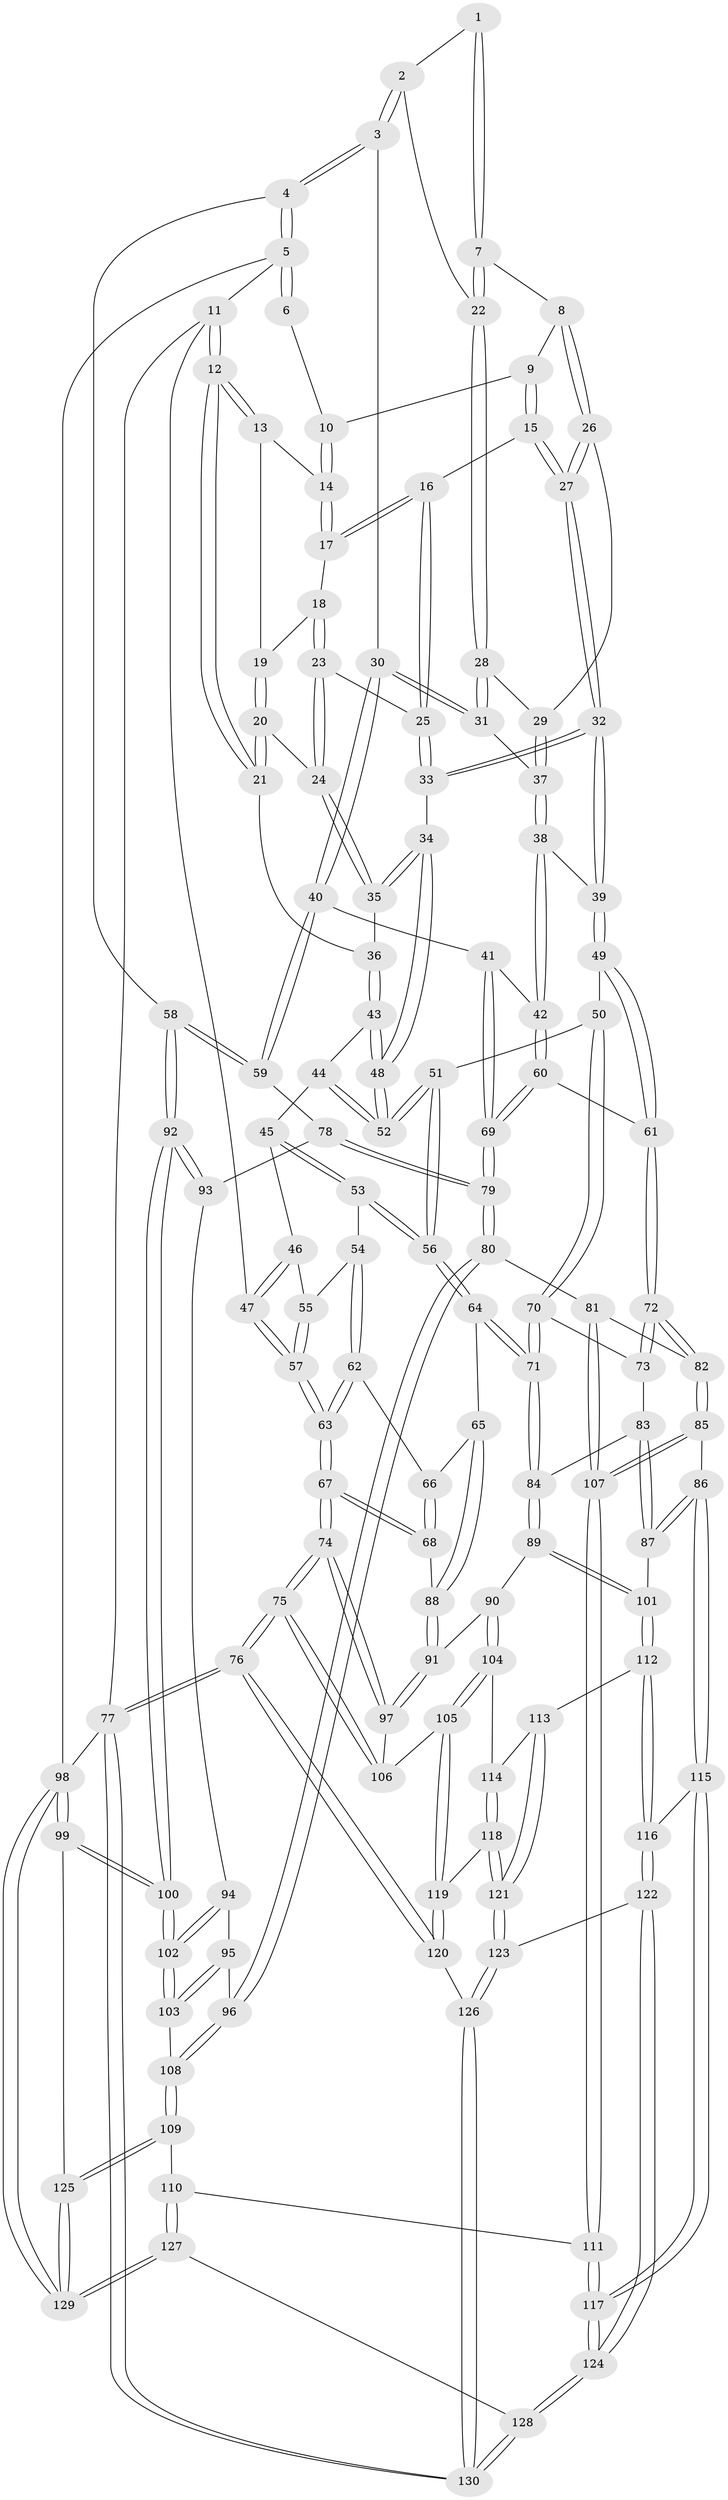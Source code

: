 // Generated by graph-tools (version 1.1) at 2025/16/03/09/25 04:16:52]
// undirected, 130 vertices, 322 edges
graph export_dot {
graph [start="1"]
  node [color=gray90,style=filled];
  1 [pos="+0.7910575158864889+0"];
  2 [pos="+0.8254487288100778+0.08646881432321907"];
  3 [pos="+1+0.16396832092104566"];
  4 [pos="+1+0.14089551311893403"];
  5 [pos="+1+0"];
  6 [pos="+0.771314826069718+0"];
  7 [pos="+0.679712837204372+0.12065452652851363"];
  8 [pos="+0.6294693681522986+0.12444934668099288"];
  9 [pos="+0.5619296982772636+0"];
  10 [pos="+0.5377524043291745+0"];
  11 [pos="+0+0"];
  12 [pos="+0+0"];
  13 [pos="+0.2370809388921254+0"];
  14 [pos="+0.3453184486114737+0"];
  15 [pos="+0.47751650181744004+0.16922222113984647"];
  16 [pos="+0.4318267701175559+0.134137076314132"];
  17 [pos="+0.40952193531185305+0.1003114898671987"];
  18 [pos="+0.3409944420379498+0.15404627211761784"];
  19 [pos="+0.32469523811482154+0.1322021040144828"];
  20 [pos="+0.2038050003515352+0.18555882831546475"];
  21 [pos="+0.18329969114366126+0.17951377479351982"];
  22 [pos="+0.7885643005111388+0.14391096607069534"];
  23 [pos="+0.33957163534317464+0.20291249122017044"];
  24 [pos="+0.28707589049975835+0.21922370129954616"];
  25 [pos="+0.345049093331479+0.20474147773813542"];
  26 [pos="+0.610296418731616+0.17127105612806753"];
  27 [pos="+0.5160303398126324+0.24273464208269752"];
  28 [pos="+0.790296371677003+0.16183047371063813"];
  29 [pos="+0.6972165662464481+0.24118778599124405"];
  30 [pos="+0.8979002979900651+0.3028648587538014"];
  31 [pos="+0.8339989116043279+0.2351778143090735"];
  32 [pos="+0.5086099406638918+0.2662018870870713"];
  33 [pos="+0.4037253956569468+0.24926770970893833"];
  34 [pos="+0.316113339735043+0.3259928779968155"];
  35 [pos="+0.30143347475499666+0.29734933245141265"];
  36 [pos="+0.1980849057077187+0.2917616032911503"];
  37 [pos="+0.7031999626261538+0.27703121759144766"];
  38 [pos="+0.6933899367927421+0.35611413516691326"];
  39 [pos="+0.5177869534046471+0.3149322176110125"];
  40 [pos="+0.847934689763199+0.396555351929415"];
  41 [pos="+0.7225389915220204+0.38516875117652216"];
  42 [pos="+0.712884074077652+0.37751325691327015"];
  43 [pos="+0.19469413311590955+0.31758679152939595"];
  44 [pos="+0.18636846010493008+0.3377227655275099"];
  45 [pos="+0.17519961695196348+0.3493087188480249"];
  46 [pos="+0.16519534127652136+0.3441973308579687"];
  47 [pos="+0+0"];
  48 [pos="+0.31606364620207483+0.33204381686490997"];
  49 [pos="+0.5026165119112278+0.3463777389865388"];
  50 [pos="+0.3419099818565409+0.40518457082876536"];
  51 [pos="+0.33213087675740116+0.4017388681105266"];
  52 [pos="+0.33035921520081335+0.3979818452733642"];
  53 [pos="+0.16860728600617342+0.37842917376299023"];
  54 [pos="+0.12302827859360434+0.41027306794583596"];
  55 [pos="+0.028940449230959942+0.33379517987727114"];
  56 [pos="+0.24866877405885568+0.45752913486748464"];
  57 [pos="+0+0.1619765859708341"];
  58 [pos="+1+0.4679166491039161"];
  59 [pos="+0.8780525924886233+0.4705853600182942"];
  60 [pos="+0.5695914736583962+0.46312554951935525"];
  61 [pos="+0.5242596532646984+0.4602108573725236"];
  62 [pos="+0.11863676993657173+0.4256885671272561"];
  63 [pos="+0+0.3757362017546589"];
  64 [pos="+0.2254993684210031+0.5095962269451004"];
  65 [pos="+0.14986431987027896+0.5227487258214665"];
  66 [pos="+0.11752071113711914+0.43396997005790683"];
  67 [pos="+0+0.5050039043175736"];
  68 [pos="+0+0.5060250030386275"];
  69 [pos="+0.6725106855280011+0.5054884765969482"];
  70 [pos="+0.36437757933273895+0.45846813353887705"];
  71 [pos="+0.28266162344502405+0.5827028557959331"];
  72 [pos="+0.5042420303389675+0.5178222738854728"];
  73 [pos="+0.4023083547434447+0.5058507701451687"];
  74 [pos="+0+0.5573701881016531"];
  75 [pos="+0+0.6793890521709904"];
  76 [pos="+0+0.9020421138266358"];
  77 [pos="+0+1"];
  78 [pos="+0.8712597530905095+0.5129526302502234"];
  79 [pos="+0.6773718070460673+0.5703344181149452"];
  80 [pos="+0.6624485643868133+0.601562811768323"];
  81 [pos="+0.6378247184305406+0.606495746653959"];
  82 [pos="+0.5165786935487241+0.5596527507147202"];
  83 [pos="+0.3923548314856144+0.5242822045262271"];
  84 [pos="+0.28892282384937423+0.595932227037199"];
  85 [pos="+0.46208954368721383+0.6385594700065786"];
  86 [pos="+0.433660303716661+0.6602366668289983"];
  87 [pos="+0.40777047785761+0.6505197648152301"];
  88 [pos="+0.13180434485095152+0.5407554770225514"];
  89 [pos="+0.29271902302107417+0.6256967370419533"];
  90 [pos="+0.23620763177666856+0.6444395739279684"];
  91 [pos="+0.12969634136549743+0.6069282818942818"];
  92 [pos="+1+0.8011294368297007"];
  93 [pos="+0.8739476902720851+0.5245660193023672"];
  94 [pos="+0.8466188338955491+0.6135718316393373"];
  95 [pos="+0.7819900234296054+0.6463008245575831"];
  96 [pos="+0.6719398729714343+0.6122770352750116"];
  97 [pos="+0.10375114865635193+0.6468367089975786"];
  98 [pos="+1+1"];
  99 [pos="+1+0.9986016230684713"];
  100 [pos="+1+0.9974106024603343"];
  101 [pos="+0.3071703219371072+0.6401739454349087"];
  102 [pos="+0.9378877145102331+0.8062496224185719"];
  103 [pos="+0.7787419209191939+0.7811256735910205"];
  104 [pos="+0.16534388679921042+0.7378128908263091"];
  105 [pos="+0.11901235660878835+0.7326493009471311"];
  106 [pos="+0.11277386416880945+0.7226205135597376"];
  107 [pos="+0.5815866206444983+0.7001788128720905"];
  108 [pos="+0.7149550067391294+0.7955095848770938"];
  109 [pos="+0.6667295000593477+0.8361879189800742"];
  110 [pos="+0.6317927319617225+0.8401943878199583"];
  111 [pos="+0.5712177814871522+0.8294376775376846"];
  112 [pos="+0.29169511761997835+0.7741090136293504"];
  113 [pos="+0.23491541723062573+0.7773595859070181"];
  114 [pos="+0.18881926790766387+0.7554829613483344"];
  115 [pos="+0.4486768723576725+0.7632290025146233"];
  116 [pos="+0.3081448197253257+0.7896010936699428"];
  117 [pos="+0.5235251482187301+0.8423850102709816"];
  118 [pos="+0.1574964823366648+0.8602358870143908"];
  119 [pos="+0.068690533772666+0.8321609156984804"];
  120 [pos="+0.00271861167430762+0.8773012573210877"];
  121 [pos="+0.19435350605333784+0.8857505464050303"];
  122 [pos="+0.31567775599612324+0.8719726843032558"];
  123 [pos="+0.20459126983287512+0.9081579046954639"];
  124 [pos="+0.43033081128603184+0.9916190594304379"];
  125 [pos="+0.7283159464715806+0.9240069940472551"];
  126 [pos="+0.17504526187300834+1"];
  127 [pos="+0.6335410482371024+1"];
  128 [pos="+0.4120321933373677+1"];
  129 [pos="+0.6873392578580848+1"];
  130 [pos="+0.235642253427759+1"];
  1 -- 2;
  1 -- 7;
  1 -- 7;
  2 -- 3;
  2 -- 3;
  2 -- 22;
  3 -- 4;
  3 -- 4;
  3 -- 30;
  4 -- 5;
  4 -- 5;
  4 -- 58;
  5 -- 6;
  5 -- 6;
  5 -- 11;
  5 -- 98;
  6 -- 10;
  7 -- 8;
  7 -- 22;
  7 -- 22;
  8 -- 9;
  8 -- 26;
  8 -- 26;
  9 -- 10;
  9 -- 15;
  9 -- 15;
  10 -- 14;
  10 -- 14;
  11 -- 12;
  11 -- 12;
  11 -- 47;
  11 -- 77;
  12 -- 13;
  12 -- 13;
  12 -- 21;
  12 -- 21;
  13 -- 14;
  13 -- 19;
  14 -- 17;
  14 -- 17;
  15 -- 16;
  15 -- 27;
  15 -- 27;
  16 -- 17;
  16 -- 17;
  16 -- 25;
  16 -- 25;
  17 -- 18;
  18 -- 19;
  18 -- 23;
  18 -- 23;
  19 -- 20;
  19 -- 20;
  20 -- 21;
  20 -- 21;
  20 -- 24;
  21 -- 36;
  22 -- 28;
  22 -- 28;
  23 -- 24;
  23 -- 24;
  23 -- 25;
  24 -- 35;
  24 -- 35;
  25 -- 33;
  25 -- 33;
  26 -- 27;
  26 -- 27;
  26 -- 29;
  27 -- 32;
  27 -- 32;
  28 -- 29;
  28 -- 31;
  28 -- 31;
  29 -- 37;
  29 -- 37;
  30 -- 31;
  30 -- 31;
  30 -- 40;
  30 -- 40;
  31 -- 37;
  32 -- 33;
  32 -- 33;
  32 -- 39;
  32 -- 39;
  33 -- 34;
  34 -- 35;
  34 -- 35;
  34 -- 48;
  34 -- 48;
  35 -- 36;
  36 -- 43;
  36 -- 43;
  37 -- 38;
  37 -- 38;
  38 -- 39;
  38 -- 42;
  38 -- 42;
  39 -- 49;
  39 -- 49;
  40 -- 41;
  40 -- 59;
  40 -- 59;
  41 -- 42;
  41 -- 69;
  41 -- 69;
  42 -- 60;
  42 -- 60;
  43 -- 44;
  43 -- 48;
  43 -- 48;
  44 -- 45;
  44 -- 52;
  44 -- 52;
  45 -- 46;
  45 -- 53;
  45 -- 53;
  46 -- 47;
  46 -- 47;
  46 -- 55;
  47 -- 57;
  47 -- 57;
  48 -- 52;
  48 -- 52;
  49 -- 50;
  49 -- 61;
  49 -- 61;
  50 -- 51;
  50 -- 70;
  50 -- 70;
  51 -- 52;
  51 -- 52;
  51 -- 56;
  51 -- 56;
  53 -- 54;
  53 -- 56;
  53 -- 56;
  54 -- 55;
  54 -- 62;
  54 -- 62;
  55 -- 57;
  55 -- 57;
  56 -- 64;
  56 -- 64;
  57 -- 63;
  57 -- 63;
  58 -- 59;
  58 -- 59;
  58 -- 92;
  58 -- 92;
  59 -- 78;
  60 -- 61;
  60 -- 69;
  60 -- 69;
  61 -- 72;
  61 -- 72;
  62 -- 63;
  62 -- 63;
  62 -- 66;
  63 -- 67;
  63 -- 67;
  64 -- 65;
  64 -- 71;
  64 -- 71;
  65 -- 66;
  65 -- 88;
  65 -- 88;
  66 -- 68;
  66 -- 68;
  67 -- 68;
  67 -- 68;
  67 -- 74;
  67 -- 74;
  68 -- 88;
  69 -- 79;
  69 -- 79;
  70 -- 71;
  70 -- 71;
  70 -- 73;
  71 -- 84;
  71 -- 84;
  72 -- 73;
  72 -- 73;
  72 -- 82;
  72 -- 82;
  73 -- 83;
  74 -- 75;
  74 -- 75;
  74 -- 97;
  74 -- 97;
  75 -- 76;
  75 -- 76;
  75 -- 106;
  75 -- 106;
  76 -- 77;
  76 -- 77;
  76 -- 120;
  76 -- 120;
  77 -- 130;
  77 -- 130;
  77 -- 98;
  78 -- 79;
  78 -- 79;
  78 -- 93;
  79 -- 80;
  79 -- 80;
  80 -- 81;
  80 -- 96;
  80 -- 96;
  81 -- 82;
  81 -- 107;
  81 -- 107;
  82 -- 85;
  82 -- 85;
  83 -- 84;
  83 -- 87;
  83 -- 87;
  84 -- 89;
  84 -- 89;
  85 -- 86;
  85 -- 107;
  85 -- 107;
  86 -- 87;
  86 -- 87;
  86 -- 115;
  86 -- 115;
  87 -- 101;
  88 -- 91;
  88 -- 91;
  89 -- 90;
  89 -- 101;
  89 -- 101;
  90 -- 91;
  90 -- 104;
  90 -- 104;
  91 -- 97;
  91 -- 97;
  92 -- 93;
  92 -- 93;
  92 -- 100;
  92 -- 100;
  93 -- 94;
  94 -- 95;
  94 -- 102;
  94 -- 102;
  95 -- 96;
  95 -- 103;
  95 -- 103;
  96 -- 108;
  96 -- 108;
  97 -- 106;
  98 -- 99;
  98 -- 99;
  98 -- 129;
  98 -- 129;
  99 -- 100;
  99 -- 100;
  99 -- 125;
  100 -- 102;
  100 -- 102;
  101 -- 112;
  101 -- 112;
  102 -- 103;
  102 -- 103;
  103 -- 108;
  104 -- 105;
  104 -- 105;
  104 -- 114;
  105 -- 106;
  105 -- 119;
  105 -- 119;
  107 -- 111;
  107 -- 111;
  108 -- 109;
  108 -- 109;
  109 -- 110;
  109 -- 125;
  109 -- 125;
  110 -- 111;
  110 -- 127;
  110 -- 127;
  111 -- 117;
  111 -- 117;
  112 -- 113;
  112 -- 116;
  112 -- 116;
  113 -- 114;
  113 -- 121;
  113 -- 121;
  114 -- 118;
  114 -- 118;
  115 -- 116;
  115 -- 117;
  115 -- 117;
  116 -- 122;
  116 -- 122;
  117 -- 124;
  117 -- 124;
  118 -- 119;
  118 -- 121;
  118 -- 121;
  119 -- 120;
  119 -- 120;
  120 -- 126;
  121 -- 123;
  121 -- 123;
  122 -- 123;
  122 -- 124;
  122 -- 124;
  123 -- 126;
  123 -- 126;
  124 -- 128;
  124 -- 128;
  125 -- 129;
  125 -- 129;
  126 -- 130;
  126 -- 130;
  127 -- 128;
  127 -- 129;
  127 -- 129;
  128 -- 130;
  128 -- 130;
}
